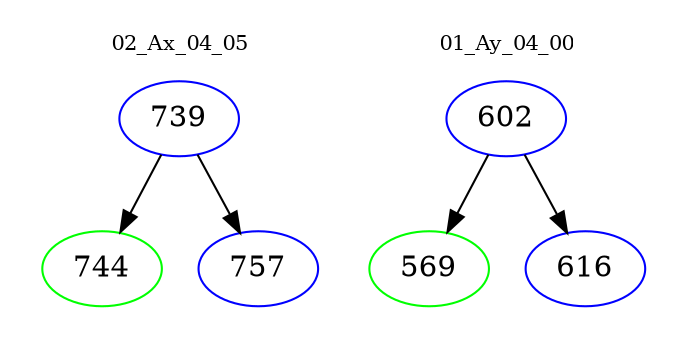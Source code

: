 digraph{
subgraph cluster_0 {
color = white
label = "02_Ax_04_05";
fontsize=10;
T0_739 [label="739", color="blue"]
T0_739 -> T0_744 [color="black"]
T0_744 [label="744", color="green"]
T0_739 -> T0_757 [color="black"]
T0_757 [label="757", color="blue"]
}
subgraph cluster_1 {
color = white
label = "01_Ay_04_00";
fontsize=10;
T1_602 [label="602", color="blue"]
T1_602 -> T1_569 [color="black"]
T1_569 [label="569", color="green"]
T1_602 -> T1_616 [color="black"]
T1_616 [label="616", color="blue"]
}
}
